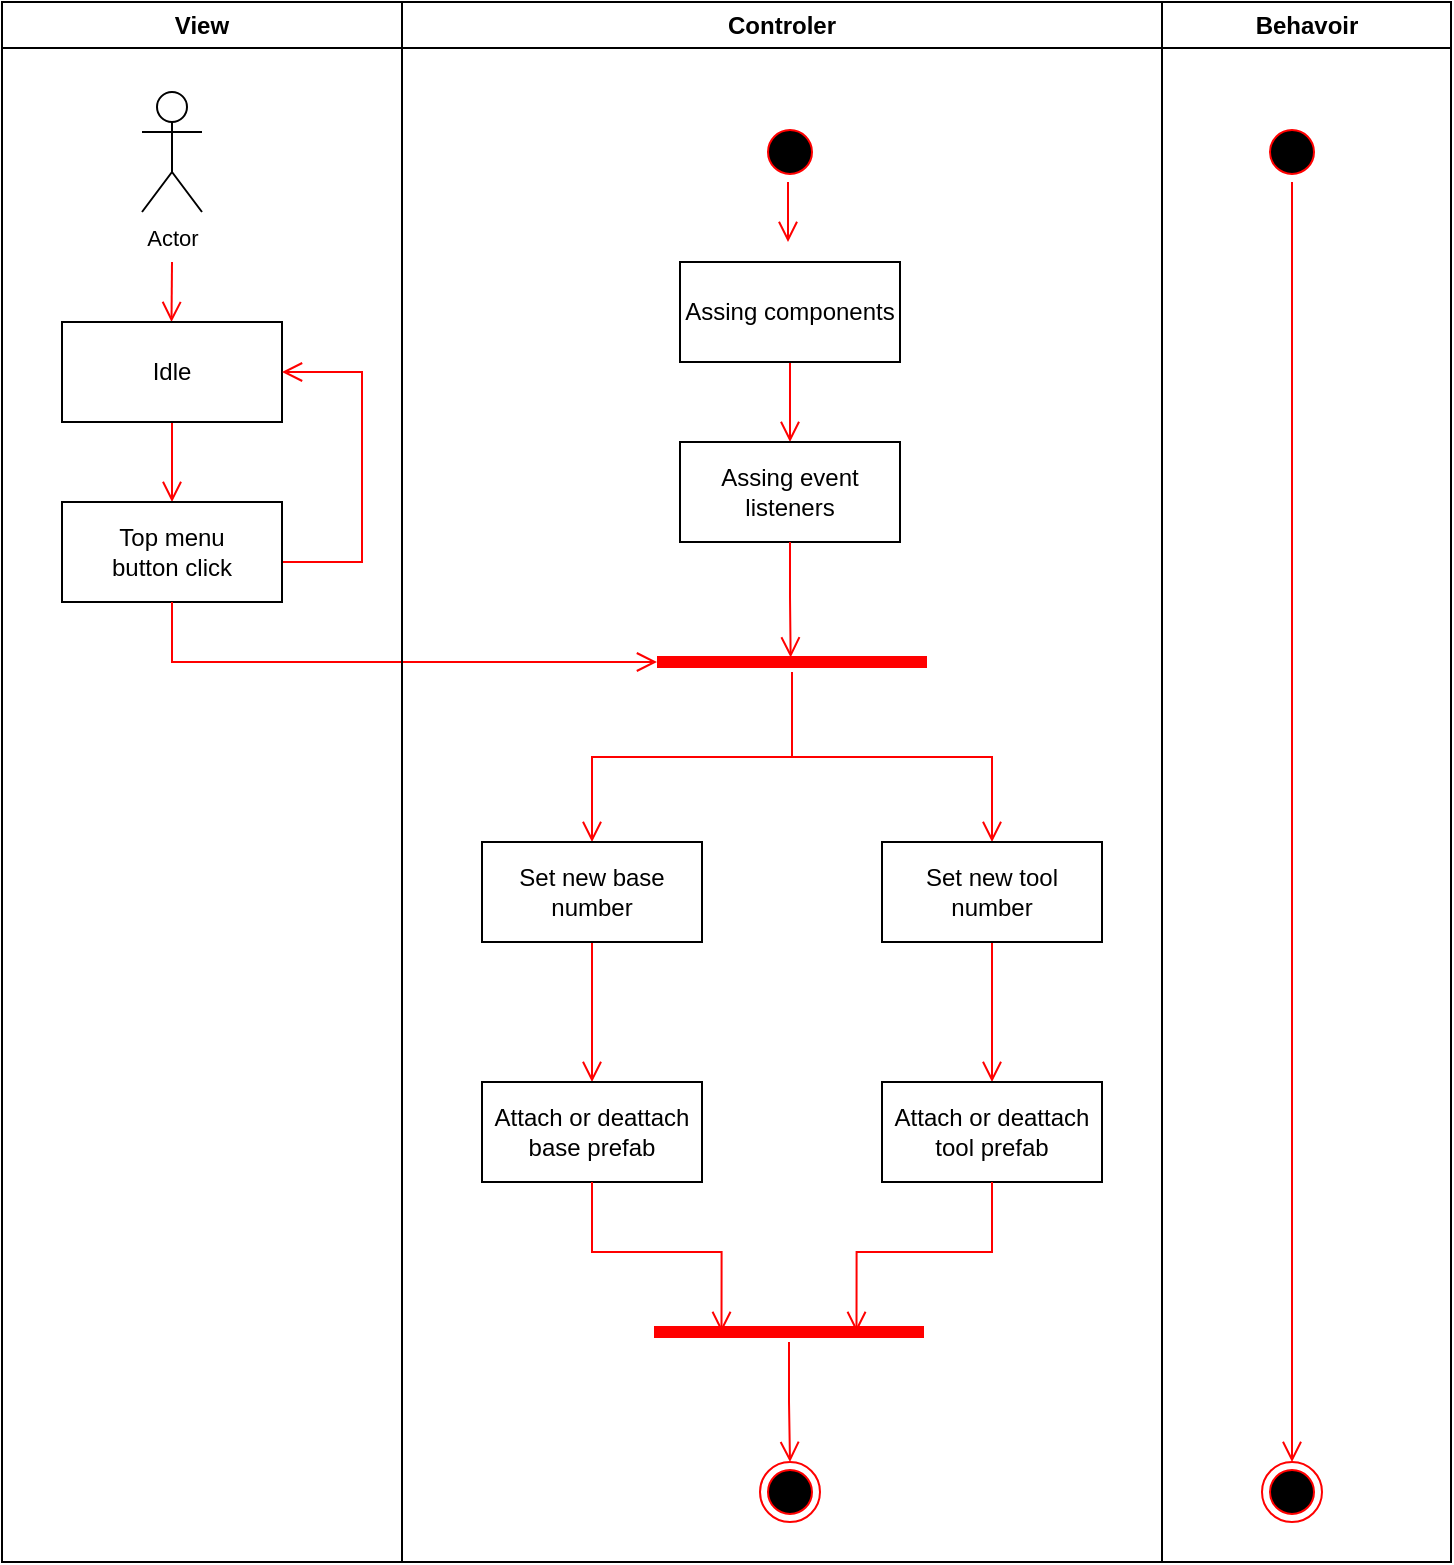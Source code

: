 <mxfile version="22.0.3" type="device">
  <diagram name="Page-1" id="6_6YWEmWyVH2T3ebLcOv">
    <mxGraphModel dx="1500" dy="899" grid="1" gridSize="10" guides="1" tooltips="1" connect="1" arrows="1" fold="1" page="1" pageScale="1" pageWidth="827" pageHeight="1169" math="0" shadow="0">
      <root>
        <mxCell id="0" />
        <mxCell id="1" parent="0" />
        <mxCell id="IHbFPnuShqrP4Ap7xgjh-1" value="" style="ellipse;html=1;shape=startState;fillColor=#000000;strokeColor=#ff0000;" parent="1" vertex="1">
          <mxGeometry x="399" y="280" width="30" height="30" as="geometry" />
        </mxCell>
        <mxCell id="IHbFPnuShqrP4Ap7xgjh-2" value="" style="edgeStyle=orthogonalEdgeStyle;html=1;verticalAlign=bottom;endArrow=open;endSize=8;strokeColor=#ff0000;rounded=0;" parent="1" edge="1">
          <mxGeometry relative="1" as="geometry">
            <mxPoint x="413" y="340" as="targetPoint" />
            <mxPoint x="413" y="310" as="sourcePoint" />
          </mxGeometry>
        </mxCell>
        <mxCell id="IHbFPnuShqrP4Ap7xgjh-24" style="edgeStyle=orthogonalEdgeStyle;shape=connector;rounded=0;orthogonalLoop=1;jettySize=auto;html=1;entryX=0.5;entryY=0;entryDx=0;entryDy=0;labelBackgroundColor=default;strokeColor=#ff0000;align=center;verticalAlign=bottom;fontFamily=Helvetica;fontSize=11;fontColor=default;endArrow=open;endSize=8;" parent="1" source="IHbFPnuShqrP4Ap7xgjh-3" target="IHbFPnuShqrP4Ap7xgjh-4" edge="1">
          <mxGeometry relative="1" as="geometry" />
        </mxCell>
        <mxCell id="IHbFPnuShqrP4Ap7xgjh-3" value="Assing components" style="html=1;whiteSpace=wrap;" parent="1" vertex="1">
          <mxGeometry x="359" y="350" width="110" height="50" as="geometry" />
        </mxCell>
        <mxCell id="IHbFPnuShqrP4Ap7xgjh-4" value="Assing event&lt;br&gt;listeners" style="html=1;whiteSpace=wrap;" parent="1" vertex="1">
          <mxGeometry x="359" y="440" width="110" height="50" as="geometry" />
        </mxCell>
        <mxCell id="IHbFPnuShqrP4Ap7xgjh-14" style="edgeStyle=orthogonalEdgeStyle;shape=connector;rounded=0;orthogonalLoop=1;jettySize=auto;html=1;entryX=0.5;entryY=0;entryDx=0;entryDy=0;labelBackgroundColor=default;strokeColor=#ff0000;align=center;verticalAlign=bottom;fontFamily=Helvetica;fontSize=11;fontColor=default;endArrow=open;endSize=8;" parent="1" source="IHbFPnuShqrP4Ap7xgjh-7" target="IHbFPnuShqrP4Ap7xgjh-10" edge="1">
          <mxGeometry relative="1" as="geometry" />
        </mxCell>
        <mxCell id="IHbFPnuShqrP4Ap7xgjh-7" value="" style="shape=line;html=1;strokeWidth=6;strokeColor=#ff0000;fontFamily=Helvetica;fontSize=11;fontColor=default;" parent="1" vertex="1">
          <mxGeometry x="347.5" y="545" width="135" height="10" as="geometry" />
        </mxCell>
        <mxCell id="IHbFPnuShqrP4Ap7xgjh-8" value="" style="edgeStyle=orthogonalEdgeStyle;html=1;verticalAlign=bottom;endArrow=open;endSize=8;strokeColor=#ff0000;rounded=0;labelBackgroundColor=default;align=center;fontFamily=Helvetica;fontSize=11;fontColor=default;shape=connector;entryX=0.5;entryY=0;entryDx=0;entryDy=0;" parent="1" source="IHbFPnuShqrP4Ap7xgjh-7" target="IHbFPnuShqrP4Ap7xgjh-9" edge="1">
          <mxGeometry relative="1" as="geometry">
            <mxPoint x="382.5" y="625" as="targetPoint" />
          </mxGeometry>
        </mxCell>
        <mxCell id="IHbFPnuShqrP4Ap7xgjh-15" style="edgeStyle=orthogonalEdgeStyle;shape=connector;rounded=0;orthogonalLoop=1;jettySize=auto;html=1;entryX=0.5;entryY=0;entryDx=0;entryDy=0;labelBackgroundColor=default;strokeColor=#ff0000;align=center;verticalAlign=bottom;fontFamily=Helvetica;fontSize=11;fontColor=default;endArrow=open;endSize=8;" parent="1" source="IHbFPnuShqrP4Ap7xgjh-9" target="IHbFPnuShqrP4Ap7xgjh-12" edge="1">
          <mxGeometry relative="1" as="geometry" />
        </mxCell>
        <mxCell id="IHbFPnuShqrP4Ap7xgjh-9" value="Set new base number" style="html=1;whiteSpace=wrap;" parent="1" vertex="1">
          <mxGeometry x="260" y="640" width="110" height="50" as="geometry" />
        </mxCell>
        <mxCell id="IHbFPnuShqrP4Ap7xgjh-21" style="edgeStyle=orthogonalEdgeStyle;shape=connector;rounded=0;orthogonalLoop=1;jettySize=auto;html=1;entryX=0.5;entryY=0;entryDx=0;entryDy=0;labelBackgroundColor=default;strokeColor=#ff0000;align=center;verticalAlign=bottom;fontFamily=Helvetica;fontSize=11;fontColor=default;endArrow=open;endSize=8;" parent="1" source="IHbFPnuShqrP4Ap7xgjh-10" target="IHbFPnuShqrP4Ap7xgjh-11" edge="1">
          <mxGeometry relative="1" as="geometry" />
        </mxCell>
        <mxCell id="IHbFPnuShqrP4Ap7xgjh-10" value="Set new tool&lt;br&gt;number" style="html=1;whiteSpace=wrap;" parent="1" vertex="1">
          <mxGeometry x="460" y="640" width="110" height="50" as="geometry" />
        </mxCell>
        <mxCell id="IHbFPnuShqrP4Ap7xgjh-11" value="Attach or deattach&lt;br&gt;tool prefab" style="html=1;whiteSpace=wrap;" parent="1" vertex="1">
          <mxGeometry x="460" y="760" width="110" height="50" as="geometry" />
        </mxCell>
        <mxCell id="IHbFPnuShqrP4Ap7xgjh-12" value="Attach or deattach&lt;br&gt;base prefab" style="html=1;whiteSpace=wrap;" parent="1" vertex="1">
          <mxGeometry x="260" y="760" width="110" height="50" as="geometry" />
        </mxCell>
        <mxCell id="IHbFPnuShqrP4Ap7xgjh-26" style="edgeStyle=orthogonalEdgeStyle;shape=connector;rounded=0;orthogonalLoop=1;jettySize=auto;html=1;entryX=0.5;entryY=0;entryDx=0;entryDy=0;labelBackgroundColor=default;strokeColor=#ff0000;align=center;verticalAlign=bottom;fontFamily=Helvetica;fontSize=11;fontColor=default;endArrow=open;endSize=8;" parent="1" source="IHbFPnuShqrP4Ap7xgjh-13" target="IHbFPnuShqrP4Ap7xgjh-25" edge="1">
          <mxGeometry relative="1" as="geometry" />
        </mxCell>
        <mxCell id="IHbFPnuShqrP4Ap7xgjh-13" value="" style="shape=line;html=1;strokeWidth=6;strokeColor=#ff0000;fontFamily=Helvetica;fontSize=11;fontColor=default;" parent="1" vertex="1">
          <mxGeometry x="346" y="880" width="135" height="10" as="geometry" />
        </mxCell>
        <mxCell id="IHbFPnuShqrP4Ap7xgjh-19" style="edgeStyle=orthogonalEdgeStyle;shape=connector;rounded=0;orthogonalLoop=1;jettySize=auto;html=1;entryX=0.75;entryY=0.5;entryDx=0;entryDy=0;entryPerimeter=0;labelBackgroundColor=default;strokeColor=#ff0000;align=center;verticalAlign=bottom;fontFamily=Helvetica;fontSize=11;fontColor=default;endArrow=open;endSize=8;" parent="1" source="IHbFPnuShqrP4Ap7xgjh-11" target="IHbFPnuShqrP4Ap7xgjh-13" edge="1">
          <mxGeometry relative="1" as="geometry" />
        </mxCell>
        <mxCell id="IHbFPnuShqrP4Ap7xgjh-20" style="edgeStyle=orthogonalEdgeStyle;shape=connector;rounded=0;orthogonalLoop=1;jettySize=auto;html=1;entryX=0.25;entryY=0.5;entryDx=0;entryDy=0;entryPerimeter=0;labelBackgroundColor=default;strokeColor=#ff0000;align=center;verticalAlign=bottom;fontFamily=Helvetica;fontSize=11;fontColor=default;endArrow=open;endSize=8;" parent="1" source="IHbFPnuShqrP4Ap7xgjh-12" target="IHbFPnuShqrP4Ap7xgjh-13" edge="1">
          <mxGeometry relative="1" as="geometry" />
        </mxCell>
        <mxCell id="IHbFPnuShqrP4Ap7xgjh-22" style="edgeStyle=orthogonalEdgeStyle;shape=connector;rounded=0;orthogonalLoop=1;jettySize=auto;html=1;entryX=0.495;entryY=0.271;entryDx=0;entryDy=0;entryPerimeter=0;labelBackgroundColor=default;strokeColor=#ff0000;align=center;verticalAlign=bottom;fontFamily=Helvetica;fontSize=11;fontColor=default;endArrow=open;endSize=8;" parent="1" source="IHbFPnuShqrP4Ap7xgjh-4" target="IHbFPnuShqrP4Ap7xgjh-7" edge="1">
          <mxGeometry relative="1" as="geometry" />
        </mxCell>
        <mxCell id="IHbFPnuShqrP4Ap7xgjh-25" value="" style="ellipse;html=1;shape=endState;fillColor=#000000;strokeColor=#ff0000;fontFamily=Helvetica;fontSize=11;fontColor=default;" parent="1" vertex="1">
          <mxGeometry x="399" y="950" width="30" height="30" as="geometry" />
        </mxCell>
        <mxCell id="IHbFPnuShqrP4Ap7xgjh-33" style="edgeStyle=orthogonalEdgeStyle;shape=connector;rounded=0;orthogonalLoop=1;jettySize=auto;html=1;labelBackgroundColor=default;strokeColor=#ff0000;align=center;verticalAlign=bottom;fontFamily=Helvetica;fontSize=11;fontColor=default;endArrow=open;endSize=8;" parent="1" edge="1">
          <mxGeometry relative="1" as="geometry">
            <mxPoint x="104.75" y="380" as="targetPoint" />
            <mxPoint x="105" y="350" as="sourcePoint" />
          </mxGeometry>
        </mxCell>
        <mxCell id="IHbFPnuShqrP4Ap7xgjh-27" value="Actor" style="shape=umlActor;verticalLabelPosition=bottom;verticalAlign=top;html=1;fontFamily=Helvetica;fontSize=11;fontColor=default;" parent="1" vertex="1">
          <mxGeometry x="90" y="265" width="30" height="60" as="geometry" />
        </mxCell>
        <mxCell id="IHbFPnuShqrP4Ap7xgjh-30" style="edgeStyle=orthogonalEdgeStyle;shape=connector;rounded=0;orthogonalLoop=1;jettySize=auto;html=1;entryX=0.5;entryY=0;entryDx=0;entryDy=0;labelBackgroundColor=default;strokeColor=#ff0000;align=center;verticalAlign=bottom;fontFamily=Helvetica;fontSize=11;fontColor=default;endArrow=open;endSize=8;" parent="1" source="IHbFPnuShqrP4Ap7xgjh-28" target="IHbFPnuShqrP4Ap7xgjh-29" edge="1">
          <mxGeometry relative="1" as="geometry" />
        </mxCell>
        <mxCell id="IHbFPnuShqrP4Ap7xgjh-28" value="Idle" style="html=1;whiteSpace=wrap;" parent="1" vertex="1">
          <mxGeometry x="50" y="380" width="110" height="50" as="geometry" />
        </mxCell>
        <mxCell id="IHbFPnuShqrP4Ap7xgjh-32" style="edgeStyle=orthogonalEdgeStyle;shape=connector;rounded=0;orthogonalLoop=1;jettySize=auto;html=1;entryX=1;entryY=0.5;entryDx=0;entryDy=0;labelBackgroundColor=default;strokeColor=#ff0000;align=center;verticalAlign=bottom;fontFamily=Helvetica;fontSize=11;fontColor=default;endArrow=open;endSize=8;" parent="1" source="IHbFPnuShqrP4Ap7xgjh-29" target="IHbFPnuShqrP4Ap7xgjh-28" edge="1">
          <mxGeometry relative="1" as="geometry">
            <Array as="points">
              <mxPoint x="200" y="500" />
              <mxPoint x="200" y="405" />
            </Array>
          </mxGeometry>
        </mxCell>
        <mxCell id="IHbFPnuShqrP4Ap7xgjh-29" value="Top menu&lt;br&gt;button click" style="html=1;whiteSpace=wrap;" parent="1" vertex="1">
          <mxGeometry x="50" y="470" width="110" height="50" as="geometry" />
        </mxCell>
        <mxCell id="IHbFPnuShqrP4Ap7xgjh-31" style="edgeStyle=orthogonalEdgeStyle;shape=connector;rounded=0;orthogonalLoop=1;jettySize=auto;html=1;entryX=0;entryY=0.5;entryDx=0;entryDy=0;entryPerimeter=0;labelBackgroundColor=default;strokeColor=#ff0000;align=center;verticalAlign=bottom;fontFamily=Helvetica;fontSize=11;fontColor=default;endArrow=open;endSize=8;" parent="1" source="IHbFPnuShqrP4Ap7xgjh-29" target="IHbFPnuShqrP4Ap7xgjh-7" edge="1">
          <mxGeometry relative="1" as="geometry">
            <Array as="points">
              <mxPoint x="105" y="550" />
            </Array>
          </mxGeometry>
        </mxCell>
        <mxCell id="Pc6uezNLJfJ4mS3eP7FH-1" value="View" style="swimlane;whiteSpace=wrap" vertex="1" parent="1">
          <mxGeometry x="20" y="220" width="200" height="780" as="geometry" />
        </mxCell>
        <mxCell id="Pc6uezNLJfJ4mS3eP7FH-14" value="Controler" style="swimlane;whiteSpace=wrap" vertex="1" parent="1">
          <mxGeometry x="220" y="220" width="380" height="780" as="geometry" />
        </mxCell>
        <mxCell id="Pc6uezNLJfJ4mS3eP7FH-41" value="Behavoir" style="swimlane;whiteSpace=wrap;startSize=23;" vertex="1" parent="1">
          <mxGeometry x="600" y="220" width="144.5" height="780" as="geometry" />
        </mxCell>
        <mxCell id="Pc6uezNLJfJ4mS3eP7FH-46" value="" style="ellipse;html=1;shape=endState;fillColor=#000000;strokeColor=#ff0000;fontFamily=Helvetica;fontSize=11;fontColor=default;" vertex="1" parent="Pc6uezNLJfJ4mS3eP7FH-41">
          <mxGeometry x="50" y="730" width="30" height="30" as="geometry" />
        </mxCell>
        <mxCell id="Pc6uezNLJfJ4mS3eP7FH-48" style="edgeStyle=orthogonalEdgeStyle;shape=connector;rounded=0;orthogonalLoop=1;jettySize=auto;html=1;entryX=0.5;entryY=0;entryDx=0;entryDy=0;labelBackgroundColor=default;strokeColor=#ff0000;align=center;verticalAlign=bottom;fontFamily=Helvetica;fontSize=11;fontColor=default;endArrow=open;endSize=8;" edge="1" parent="Pc6uezNLJfJ4mS3eP7FH-41" source="Pc6uezNLJfJ4mS3eP7FH-47" target="Pc6uezNLJfJ4mS3eP7FH-46">
          <mxGeometry relative="1" as="geometry" />
        </mxCell>
        <mxCell id="Pc6uezNLJfJ4mS3eP7FH-47" value="" style="ellipse;html=1;shape=startState;fillColor=#000000;strokeColor=#ff0000;" vertex="1" parent="Pc6uezNLJfJ4mS3eP7FH-41">
          <mxGeometry x="50" y="60" width="30" height="30" as="geometry" />
        </mxCell>
      </root>
    </mxGraphModel>
  </diagram>
</mxfile>
